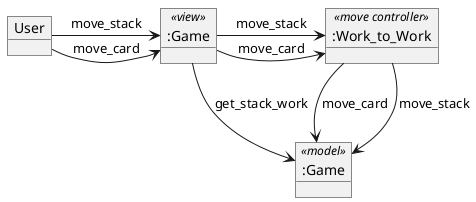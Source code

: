 @startuml

object User

object ":Game" as game_view <<view>> {

}

object ":Work_to_Work" as Work_to_Work <<move controller>> {

}

object ":Game" as game_model <<model>> {

}

User -right-> game_view: move_card
User -right-> game_view: move_stack

game_view -right-> Work_to_Work: move_card
game_view -right-> Work_to_Work: move_stack

game_view -down-> game_model: get_stack_work

Work_to_Work -down-> game_model: move_card
Work_to_Work -down-> game_model: move_stack

@enduml